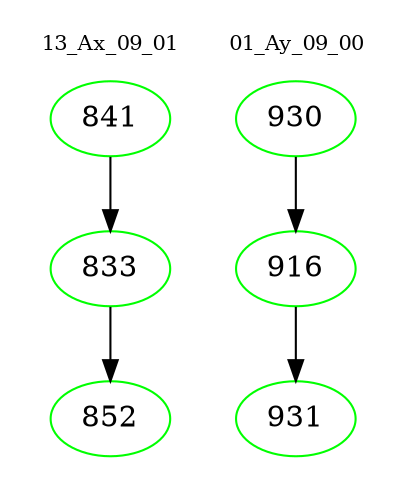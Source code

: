 digraph{
subgraph cluster_0 {
color = white
label = "13_Ax_09_01";
fontsize=10;
T0_841 [label="841", color="green"]
T0_841 -> T0_833 [color="black"]
T0_833 [label="833", color="green"]
T0_833 -> T0_852 [color="black"]
T0_852 [label="852", color="green"]
}
subgraph cluster_1 {
color = white
label = "01_Ay_09_00";
fontsize=10;
T1_930 [label="930", color="green"]
T1_930 -> T1_916 [color="black"]
T1_916 [label="916", color="green"]
T1_916 -> T1_931 [color="black"]
T1_931 [label="931", color="green"]
}
}
